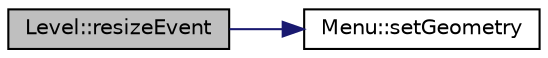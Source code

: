 digraph G
{
  edge [fontname="Helvetica",fontsize="10",labelfontname="Helvetica",labelfontsize="10"];
  node [fontname="Helvetica",fontsize="10",shape=record];
  rankdir="LR";
  Node1 [label="Level::resizeEvent",height=0.2,width=0.4,color="black", fillcolor="grey75", style="filled" fontcolor="black"];
  Node1 -> Node2 [color="midnightblue",fontsize="10",style="solid",fontname="Helvetica"];
  Node2 [label="Menu::setGeometry",height=0.2,width=0.4,color="black", fillcolor="white", style="filled",URL="$classMenu.html#a0d26a8cfa1afa4bab80e9385f5ff5a51"];
}
